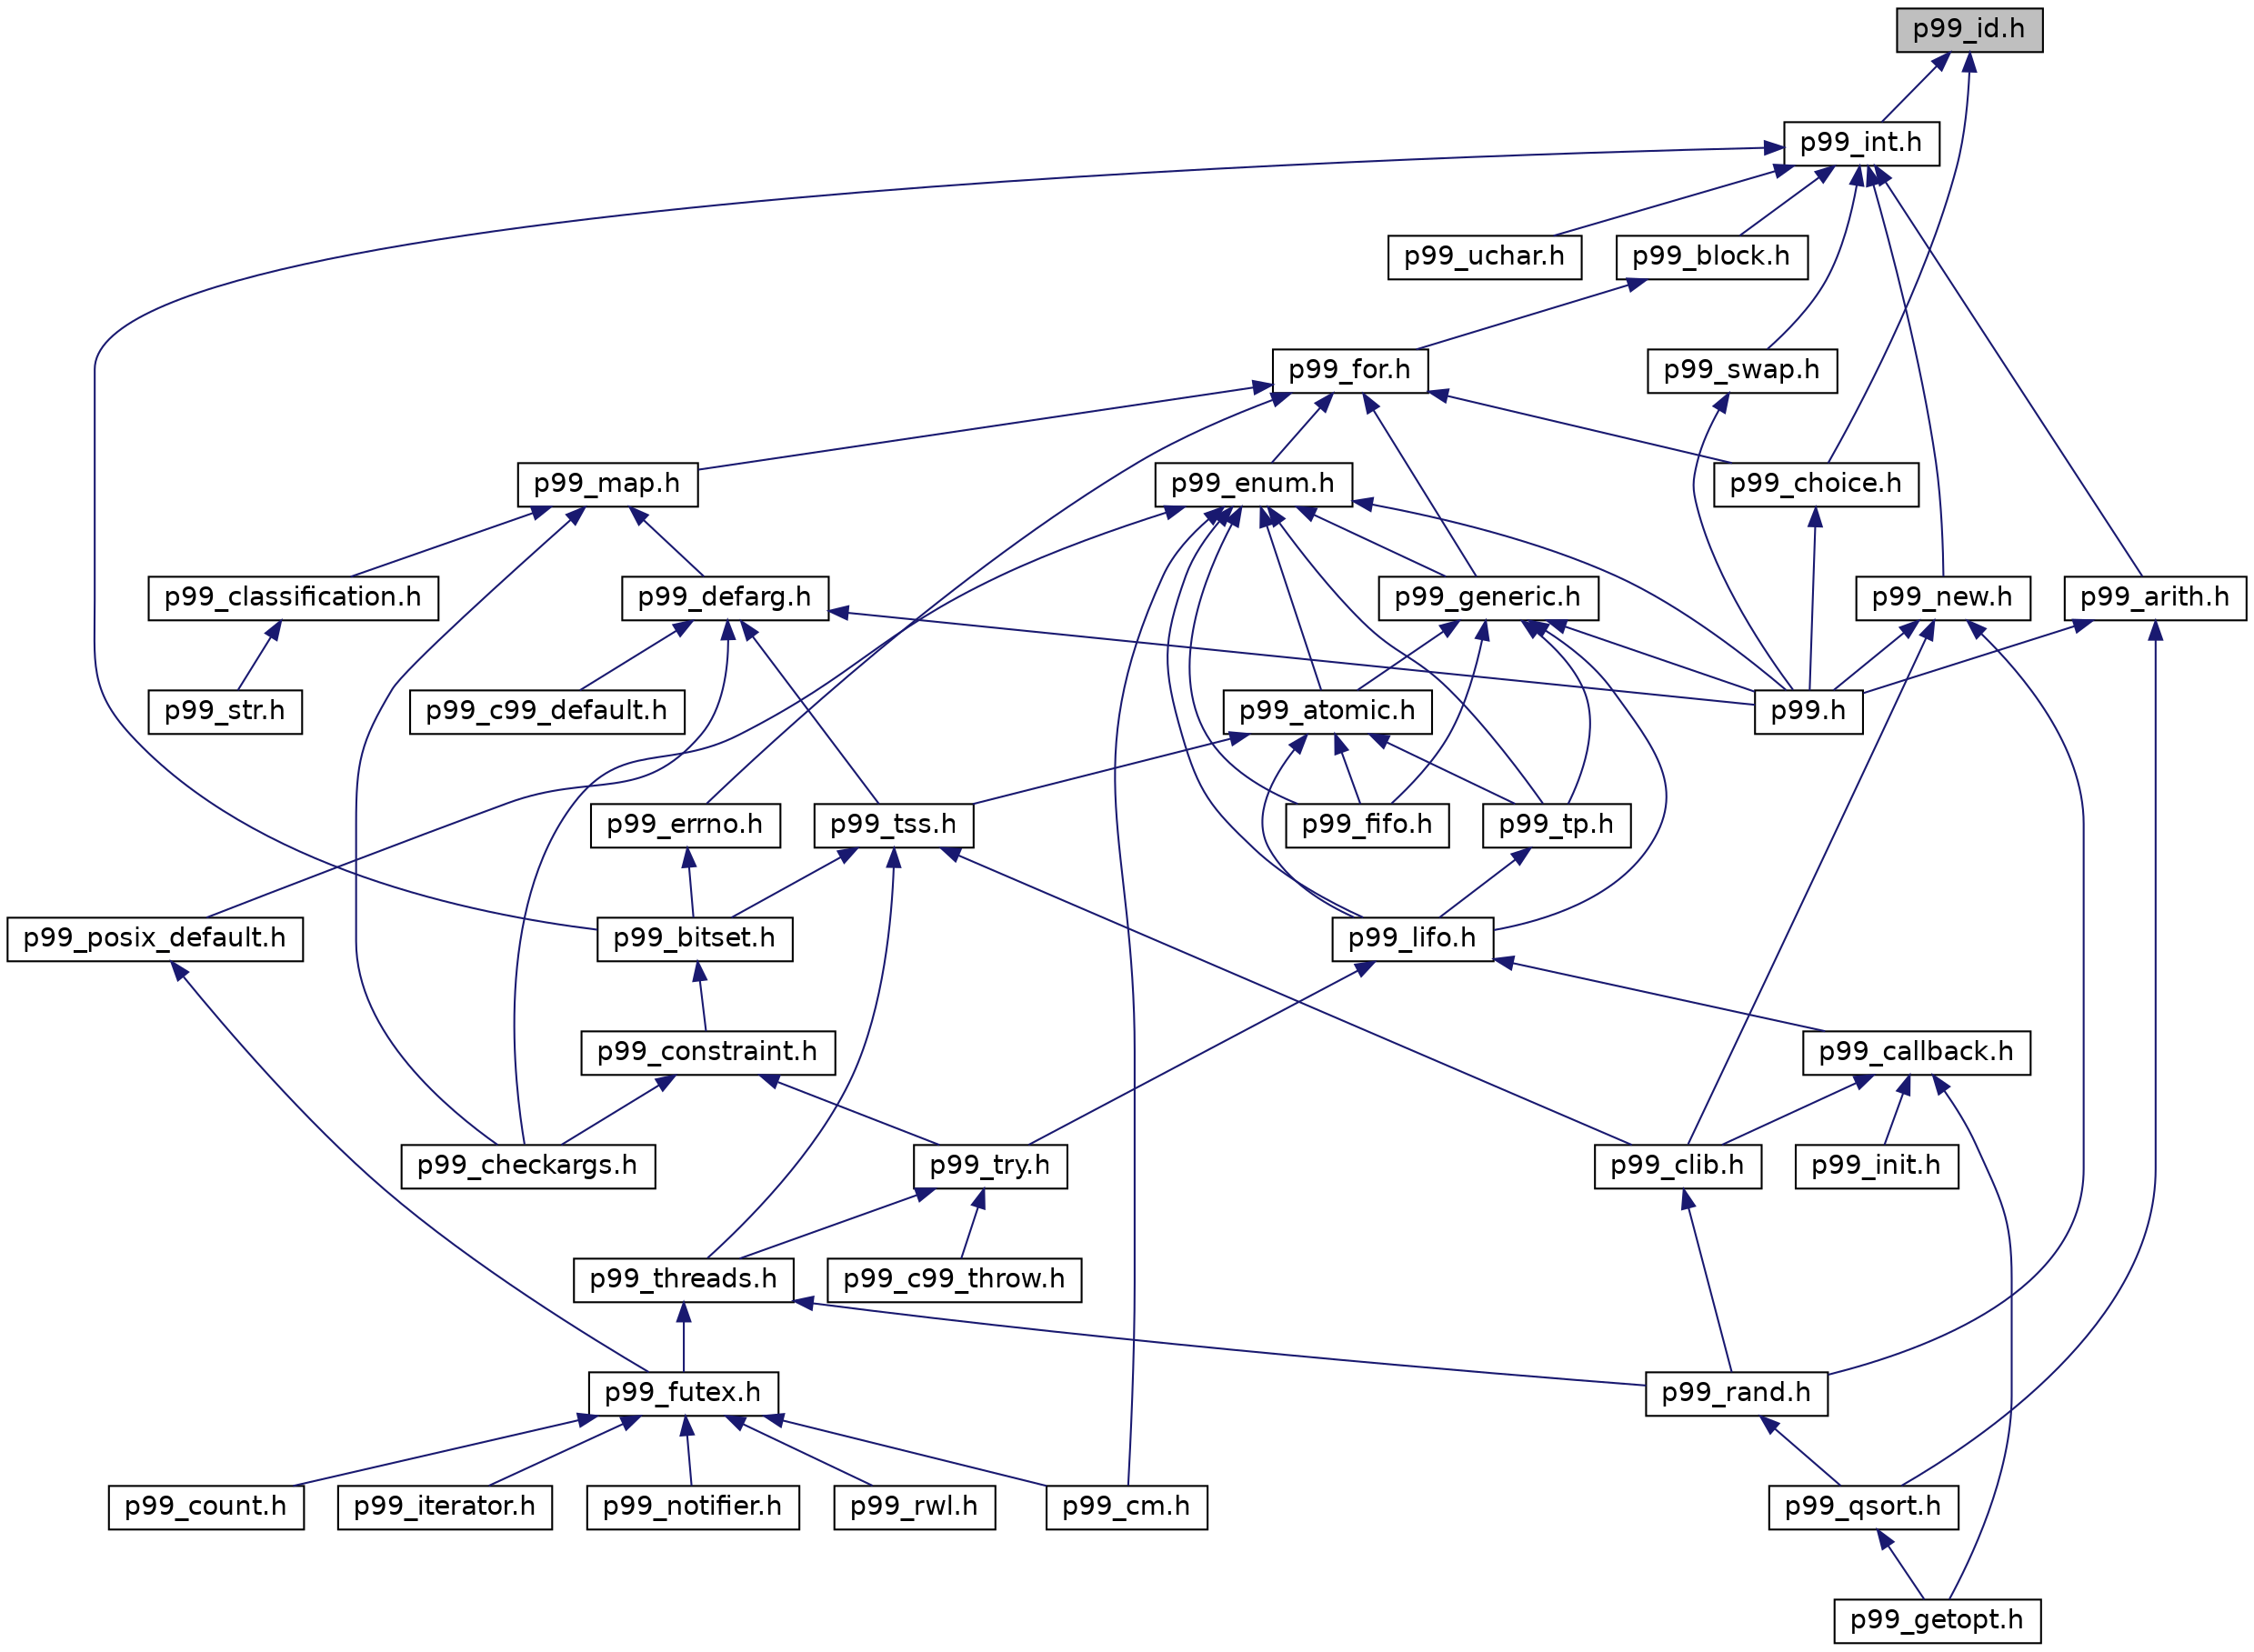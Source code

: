 digraph "p99_id.h"
{
 // LATEX_PDF_SIZE
  edge [fontname="Helvetica",fontsize="14",labelfontname="Helvetica",labelfontsize="14"];
  node [fontname="Helvetica",fontsize="14",shape=record];
  Node1 [label="p99_id.h",height=0.2,width=0.4,color="black", fillcolor="grey75", style="filled", fontcolor="black",tooltip="Implement a simple FILEID that changes each time this file is included somewhere."];
  Node1 -> Node2 [dir="back",color="midnightblue",fontsize="14",style="solid",fontname="Helvetica"];
  Node2 [label="p99_choice.h",height=0.2,width=0.4,color="black", fillcolor="white", style="filled",URL="$p99__choice_8h.html",tooltip="Choice macros that implement ‘static inline’ table lookup."];
  Node2 -> Node3 [dir="back",color="midnightblue",fontsize="14",style="solid",fontname="Helvetica"];
  Node3 [label="p99.h",height=0.2,width=0.4,color="black", fillcolor="white", style="filled",URL="$p99_8h.html",tooltip="Use this to include all of P99."];
  Node1 -> Node4 [dir="back",color="midnightblue",fontsize="14",style="solid",fontname="Helvetica"];
  Node4 [label="p99_int.h",height=0.2,width=0.4,color="black", fillcolor="white", style="filled",URL="$p99__int_8h.html",tooltip="Macros handling integer types and initialization."];
  Node4 -> Node5 [dir="back",color="midnightblue",fontsize="14",style="solid",fontname="Helvetica"];
  Node5 [label="p99_block.h",height=0.2,width=0.4,color="black", fillcolor="white", style="filled",URL="$p99__block_8h.html",tooltip="Macros that implement controlling blocks."];
  Node5 -> Node6 [dir="back",color="midnightblue",fontsize="14",style="solid",fontname="Helvetica"];
  Node6 [label="p99_for.h",height=0.2,width=0.4,color="black", fillcolor="white", style="filled",URL="$p99__for_8h.html",tooltip="A preprocessor for loop implementation and some derived list handling macros."];
  Node6 -> Node2 [dir="back",color="midnightblue",fontsize="14",style="solid",fontname="Helvetica"];
  Node6 -> Node7 [dir="back",color="midnightblue",fontsize="14",style="solid",fontname="Helvetica"];
  Node7 [label="p99_map.h",height=0.2,width=0.4,color="black", fillcolor="white", style="filled",URL="$p99__map_8h.html",tooltip="macros to produce lists of statements or declarations."];
  Node7 -> Node8 [dir="back",color="midnightblue",fontsize="14",style="solid",fontname="Helvetica"];
  Node8 [label="p99_defarg.h",height=0.2,width=0.4,color="black", fillcolor="white", style="filled",URL="$p99__defarg_8h.html",tooltip="Macros for default arguments to functions."];
  Node8 -> Node3 [dir="back",color="midnightblue",fontsize="14",style="solid",fontname="Helvetica"];
  Node8 -> Node9 [dir="back",color="midnightblue",fontsize="14",style="solid",fontname="Helvetica"];
  Node9 [label="p99_tss.h",height=0.2,width=0.4,color="black", fillcolor="white", style="filled",URL="$p99__tss_8h.html",tooltip=" "];
  Node9 -> Node10 [dir="back",color="midnightblue",fontsize="14",style="solid",fontname="Helvetica"];
  Node10 [label="p99_bitset.h",height=0.2,width=0.4,color="black", fillcolor="white", style="filled",URL="$p99__bitset_8h.html",tooltip=" "];
  Node10 -> Node11 [dir="back",color="midnightblue",fontsize="14",style="solid",fontname="Helvetica"];
  Node11 [label="p99_constraint.h",height=0.2,width=0.4,color="black", fillcolor="white", style="filled",URL="$p99__constraint_8h.html",tooltip=" "];
  Node11 -> Node12 [dir="back",color="midnightblue",fontsize="14",style="solid",fontname="Helvetica"];
  Node12 [label="p99_try.h",height=0.2,width=0.4,color="black", fillcolor="white", style="filled",URL="$p99__try_8h.html",tooltip=" "];
  Node12 -> Node13 [dir="back",color="midnightblue",fontsize="14",style="solid",fontname="Helvetica"];
  Node13 [label="p99_c99_throw.h",height=0.2,width=0.4,color="black", fillcolor="white", style="filled",URL="$p99__c99__throw_8h.html",tooltip=" "];
  Node12 -> Node14 [dir="back",color="midnightblue",fontsize="14",style="solid",fontname="Helvetica"];
  Node14 [label="p99_threads.h",height=0.2,width=0.4,color="black", fillcolor="white", style="filled",URL="$p99__threads_8h.html",tooltip=" "];
  Node14 -> Node15 [dir="back",color="midnightblue",fontsize="14",style="solid",fontname="Helvetica"];
  Node15 [label="p99_futex.h",height=0.2,width=0.4,color="black", fillcolor="white", style="filled",URL="$p99__futex_8h.html",tooltip=" "];
  Node15 -> Node16 [dir="back",color="midnightblue",fontsize="14",style="solid",fontname="Helvetica"];
  Node16 [label="p99_cm.h",height=0.2,width=0.4,color="black", fillcolor="white", style="filled",URL="$p99__cm_8h.html",tooltip=" "];
  Node15 -> Node17 [dir="back",color="midnightblue",fontsize="14",style="solid",fontname="Helvetica"];
  Node17 [label="p99_count.h",height=0.2,width=0.4,color="black", fillcolor="white", style="filled",URL="$p99__count_8h.html",tooltip=" "];
  Node15 -> Node18 [dir="back",color="midnightblue",fontsize="14",style="solid",fontname="Helvetica"];
  Node18 [label="p99_iterator.h",height=0.2,width=0.4,color="black", fillcolor="white", style="filled",URL="$p99__iterator_8h.html",tooltip=" "];
  Node15 -> Node19 [dir="back",color="midnightblue",fontsize="14",style="solid",fontname="Helvetica"];
  Node19 [label="p99_notifier.h",height=0.2,width=0.4,color="black", fillcolor="white", style="filled",URL="$p99__notifier_8h.html",tooltip=" "];
  Node15 -> Node20 [dir="back",color="midnightblue",fontsize="14",style="solid",fontname="Helvetica"];
  Node20 [label="p99_rwl.h",height=0.2,width=0.4,color="black", fillcolor="white", style="filled",URL="$p99__rwl_8h.html",tooltip=" "];
  Node14 -> Node21 [dir="back",color="midnightblue",fontsize="14",style="solid",fontname="Helvetica"];
  Node21 [label="p99_rand.h",height=0.2,width=0.4,color="black", fillcolor="white", style="filled",URL="$p99__rand_8h.html",tooltip="An implementation of George Marsaglia's xorshift PRG with a period of about 2^160."];
  Node21 -> Node22 [dir="back",color="midnightblue",fontsize="14",style="solid",fontname="Helvetica"];
  Node22 [label="p99_qsort.h",height=0.2,width=0.4,color="black", fillcolor="white", style="filled",URL="$p99__qsort_8h.html",tooltip="An implementation of a sorting routine."];
  Node22 -> Node23 [dir="back",color="midnightblue",fontsize="14",style="solid",fontname="Helvetica"];
  Node23 [label="p99_getopt.h",height=0.2,width=0.4,color="black", fillcolor="white", style="filled",URL="$p99__getopt_8h.html",tooltip="Providing macros that handle variadic macro argument lists."];
  Node11 -> Node24 [dir="back",color="midnightblue",fontsize="14",style="solid",fontname="Helvetica"];
  Node24 [label="p99_checkargs.h",height=0.2,width=0.4,color="black", fillcolor="white", style="filled",URL="$p99__checkargs_8h.html",tooltip="Macros to check arguments to functions, in particular of variably modified types."];
  Node9 -> Node25 [dir="back",color="midnightblue",fontsize="14",style="solid",fontname="Helvetica"];
  Node25 [label="p99_clib.h",height=0.2,width=0.4,color="black", fillcolor="white", style="filled",URL="$p99__clib_8h.html",tooltip=" "];
  Node25 -> Node21 [dir="back",color="midnightblue",fontsize="14",style="solid",fontname="Helvetica"];
  Node9 -> Node14 [dir="back",color="midnightblue",fontsize="14",style="solid",fontname="Helvetica"];
  Node8 -> Node26 [dir="back",color="midnightblue",fontsize="14",style="solid",fontname="Helvetica"];
  Node26 [label="p99_c99_default.h",height=0.2,width=0.4,color="black", fillcolor="white", style="filled",URL="$p99__c99__default_8h.html",tooltip=" "];
  Node8 -> Node27 [dir="back",color="midnightblue",fontsize="14",style="solid",fontname="Helvetica"];
  Node27 [label="p99_posix_default.h",height=0.2,width=0.4,color="black", fillcolor="white", style="filled",URL="$p99__posix__default_8h.html",tooltip=" "];
  Node27 -> Node15 [dir="back",color="midnightblue",fontsize="14",style="solid",fontname="Helvetica"];
  Node7 -> Node24 [dir="back",color="midnightblue",fontsize="14",style="solid",fontname="Helvetica"];
  Node7 -> Node28 [dir="back",color="midnightblue",fontsize="14",style="solid",fontname="Helvetica"];
  Node28 [label="p99_classification.h",height=0.2,width=0.4,color="black", fillcolor="white", style="filled",URL="$p99__classification_8h.html",tooltip="classification of different types of token sequences"];
  Node28 -> Node29 [dir="back",color="midnightblue",fontsize="14",style="solid",fontname="Helvetica"];
  Node29 [label="p99_str.h",height=0.2,width=0.4,color="black", fillcolor="white", style="filled",URL="$p99__str_8h.html",tooltip="Provide a family of functions str2XX that provide a safer end-check with a position in the string ins..."];
  Node6 -> Node30 [dir="back",color="midnightblue",fontsize="14",style="solid",fontname="Helvetica"];
  Node30 [label="p99_enum.h",height=0.2,width=0.4,color="black", fillcolor="white", style="filled",URL="$p99__enum_8h.html",tooltip=" "];
  Node30 -> Node3 [dir="back",color="midnightblue",fontsize="14",style="solid",fontname="Helvetica"];
  Node30 -> Node31 [dir="back",color="midnightblue",fontsize="14",style="solid",fontname="Helvetica"];
  Node31 [label="p99_generic.h",height=0.2,width=0.4,color="black", fillcolor="white", style="filled",URL="$p99__generic_8h.html",tooltip=" "];
  Node31 -> Node3 [dir="back",color="midnightblue",fontsize="14",style="solid",fontname="Helvetica"];
  Node31 -> Node32 [dir="back",color="midnightblue",fontsize="14",style="solid",fontname="Helvetica"];
  Node32 [label="p99_atomic.h",height=0.2,width=0.4,color="black", fillcolor="white", style="filled",URL="$p99__atomic_8h.html",tooltip=" "];
  Node32 -> Node9 [dir="back",color="midnightblue",fontsize="14",style="solid",fontname="Helvetica"];
  Node32 -> Node33 [dir="back",color="midnightblue",fontsize="14",style="solid",fontname="Helvetica"];
  Node33 [label="p99_lifo.h",height=0.2,width=0.4,color="black", fillcolor="white", style="filled",URL="$p99__lifo_8h.html",tooltip=" "];
  Node33 -> Node12 [dir="back",color="midnightblue",fontsize="14",style="solid",fontname="Helvetica"];
  Node33 -> Node34 [dir="back",color="midnightblue",fontsize="14",style="solid",fontname="Helvetica"];
  Node34 [label="p99_callback.h",height=0.2,width=0.4,color="black", fillcolor="white", style="filled",URL="$p99__callback_8h.html",tooltip=" "];
  Node34 -> Node25 [dir="back",color="midnightblue",fontsize="14",style="solid",fontname="Helvetica"];
  Node34 -> Node23 [dir="back",color="midnightblue",fontsize="14",style="solid",fontname="Helvetica"];
  Node34 -> Node35 [dir="back",color="midnightblue",fontsize="14",style="solid",fontname="Helvetica"];
  Node35 [label="p99_init.h",height=0.2,width=0.4,color="black", fillcolor="white", style="filled",URL="$p99__init_8h.html",tooltip="Implement initialization functions that are executed early."];
  Node32 -> Node36 [dir="back",color="midnightblue",fontsize="14",style="solid",fontname="Helvetica"];
  Node36 [label="p99_tp.h",height=0.2,width=0.4,color="black", fillcolor="white", style="filled",URL="$p99__tp_8h.html",tooltip=" "];
  Node36 -> Node33 [dir="back",color="midnightblue",fontsize="14",style="solid",fontname="Helvetica"];
  Node32 -> Node37 [dir="back",color="midnightblue",fontsize="14",style="solid",fontname="Helvetica"];
  Node37 [label="p99_fifo.h",height=0.2,width=0.4,color="black", fillcolor="white", style="filled",URL="$p99__fifo_8h.html",tooltip=" "];
  Node31 -> Node33 [dir="back",color="midnightblue",fontsize="14",style="solid",fontname="Helvetica"];
  Node31 -> Node36 [dir="back",color="midnightblue",fontsize="14",style="solid",fontname="Helvetica"];
  Node31 -> Node37 [dir="back",color="midnightblue",fontsize="14",style="solid",fontname="Helvetica"];
  Node30 -> Node32 [dir="back",color="midnightblue",fontsize="14",style="solid",fontname="Helvetica"];
  Node30 -> Node33 [dir="back",color="midnightblue",fontsize="14",style="solid",fontname="Helvetica"];
  Node30 -> Node36 [dir="back",color="midnightblue",fontsize="14",style="solid",fontname="Helvetica"];
  Node30 -> Node24 [dir="back",color="midnightblue",fontsize="14",style="solid",fontname="Helvetica"];
  Node30 -> Node16 [dir="back",color="midnightblue",fontsize="14",style="solid",fontname="Helvetica"];
  Node30 -> Node37 [dir="back",color="midnightblue",fontsize="14",style="solid",fontname="Helvetica"];
  Node6 -> Node31 [dir="back",color="midnightblue",fontsize="14",style="solid",fontname="Helvetica"];
  Node6 -> Node38 [dir="back",color="midnightblue",fontsize="14",style="solid",fontname="Helvetica"];
  Node38 [label="p99_errno.h",height=0.2,width=0.4,color="black", fillcolor="white", style="filled",URL="$p99__errno_8h.html",tooltip=" "];
  Node38 -> Node10 [dir="back",color="midnightblue",fontsize="14",style="solid",fontname="Helvetica"];
  Node4 -> Node39 [dir="back",color="midnightblue",fontsize="14",style="solid",fontname="Helvetica"];
  Node39 [label="p99_new.h",height=0.2,width=0.4,color="black", fillcolor="white", style="filled",URL="$p99__new_8h.html",tooltip="Macros for initialization and allocation."];
  Node39 -> Node3 [dir="back",color="midnightblue",fontsize="14",style="solid",fontname="Helvetica"];
  Node39 -> Node25 [dir="back",color="midnightblue",fontsize="14",style="solid",fontname="Helvetica"];
  Node39 -> Node21 [dir="back",color="midnightblue",fontsize="14",style="solid",fontname="Helvetica"];
  Node4 -> Node40 [dir="back",color="midnightblue",fontsize="14",style="solid",fontname="Helvetica"];
  Node40 [label="p99_swap.h",height=0.2,width=0.4,color="black", fillcolor="white", style="filled",URL="$p99__swap_8h.html",tooltip=" "];
  Node40 -> Node3 [dir="back",color="midnightblue",fontsize="14",style="solid",fontname="Helvetica"];
  Node4 -> Node41 [dir="back",color="midnightblue",fontsize="14",style="solid",fontname="Helvetica"];
  Node41 [label="p99_arith.h",height=0.2,width=0.4,color="black", fillcolor="white", style="filled",URL="$p99__arith_8h.html",tooltip="Branchless arithmetic and bit twiddling snippets."];
  Node41 -> Node3 [dir="back",color="midnightblue",fontsize="14",style="solid",fontname="Helvetica"];
  Node41 -> Node22 [dir="back",color="midnightblue",fontsize="14",style="solid",fontname="Helvetica"];
  Node4 -> Node10 [dir="back",color="midnightblue",fontsize="14",style="solid",fontname="Helvetica"];
  Node4 -> Node42 [dir="back",color="midnightblue",fontsize="14",style="solid",fontname="Helvetica"];
  Node42 [label="p99_uchar.h",height=0.2,width=0.4,color="black", fillcolor="white", style="filled",URL="$p99__uchar_8h.html",tooltip="Emulate the unicode support of uchar.h if that is not provided."];
}
